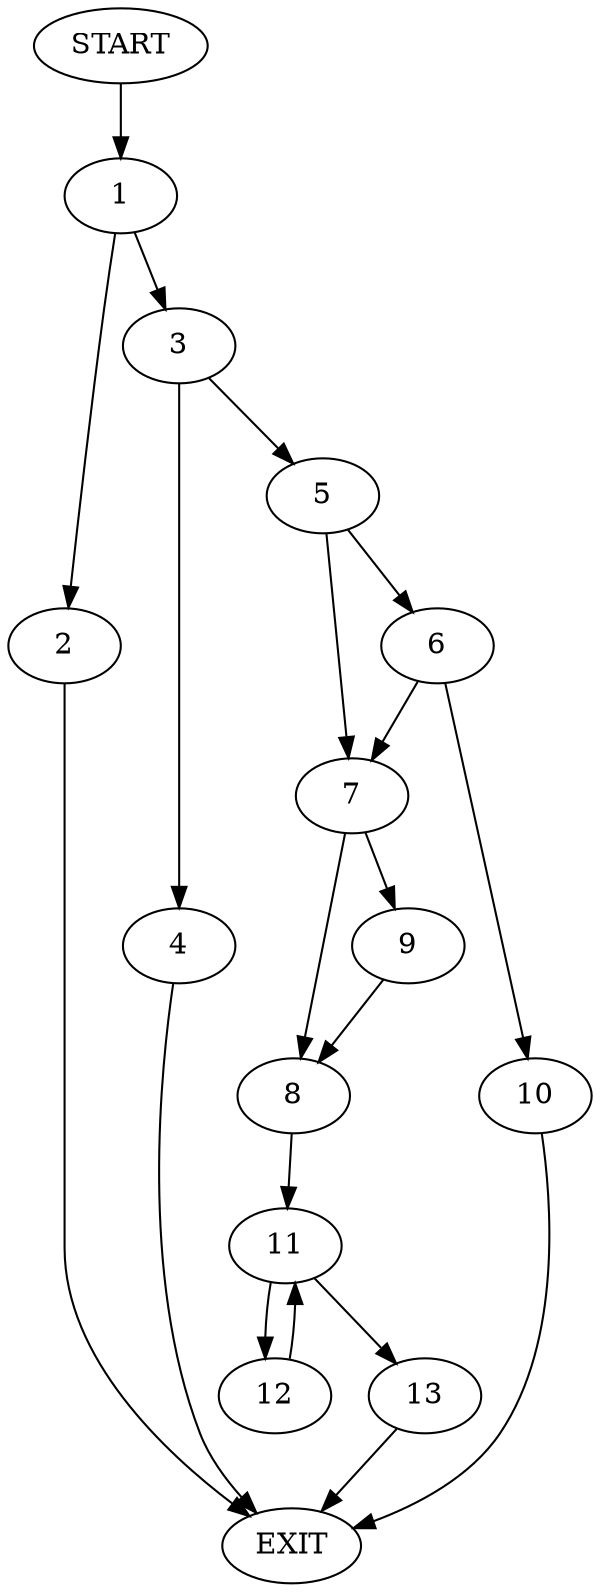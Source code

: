 digraph {
0 [label="START"]
14 [label="EXIT"]
0 -> 1
1 -> 2
1 -> 3
2 -> 14
3 -> 4
3 -> 5
5 -> 6
5 -> 7
4 -> 14
7 -> 8
7 -> 9
6 -> 7
6 -> 10
10 -> 14
9 -> 8
8 -> 11
11 -> 12
11 -> 13
13 -> 14
12 -> 11
}
